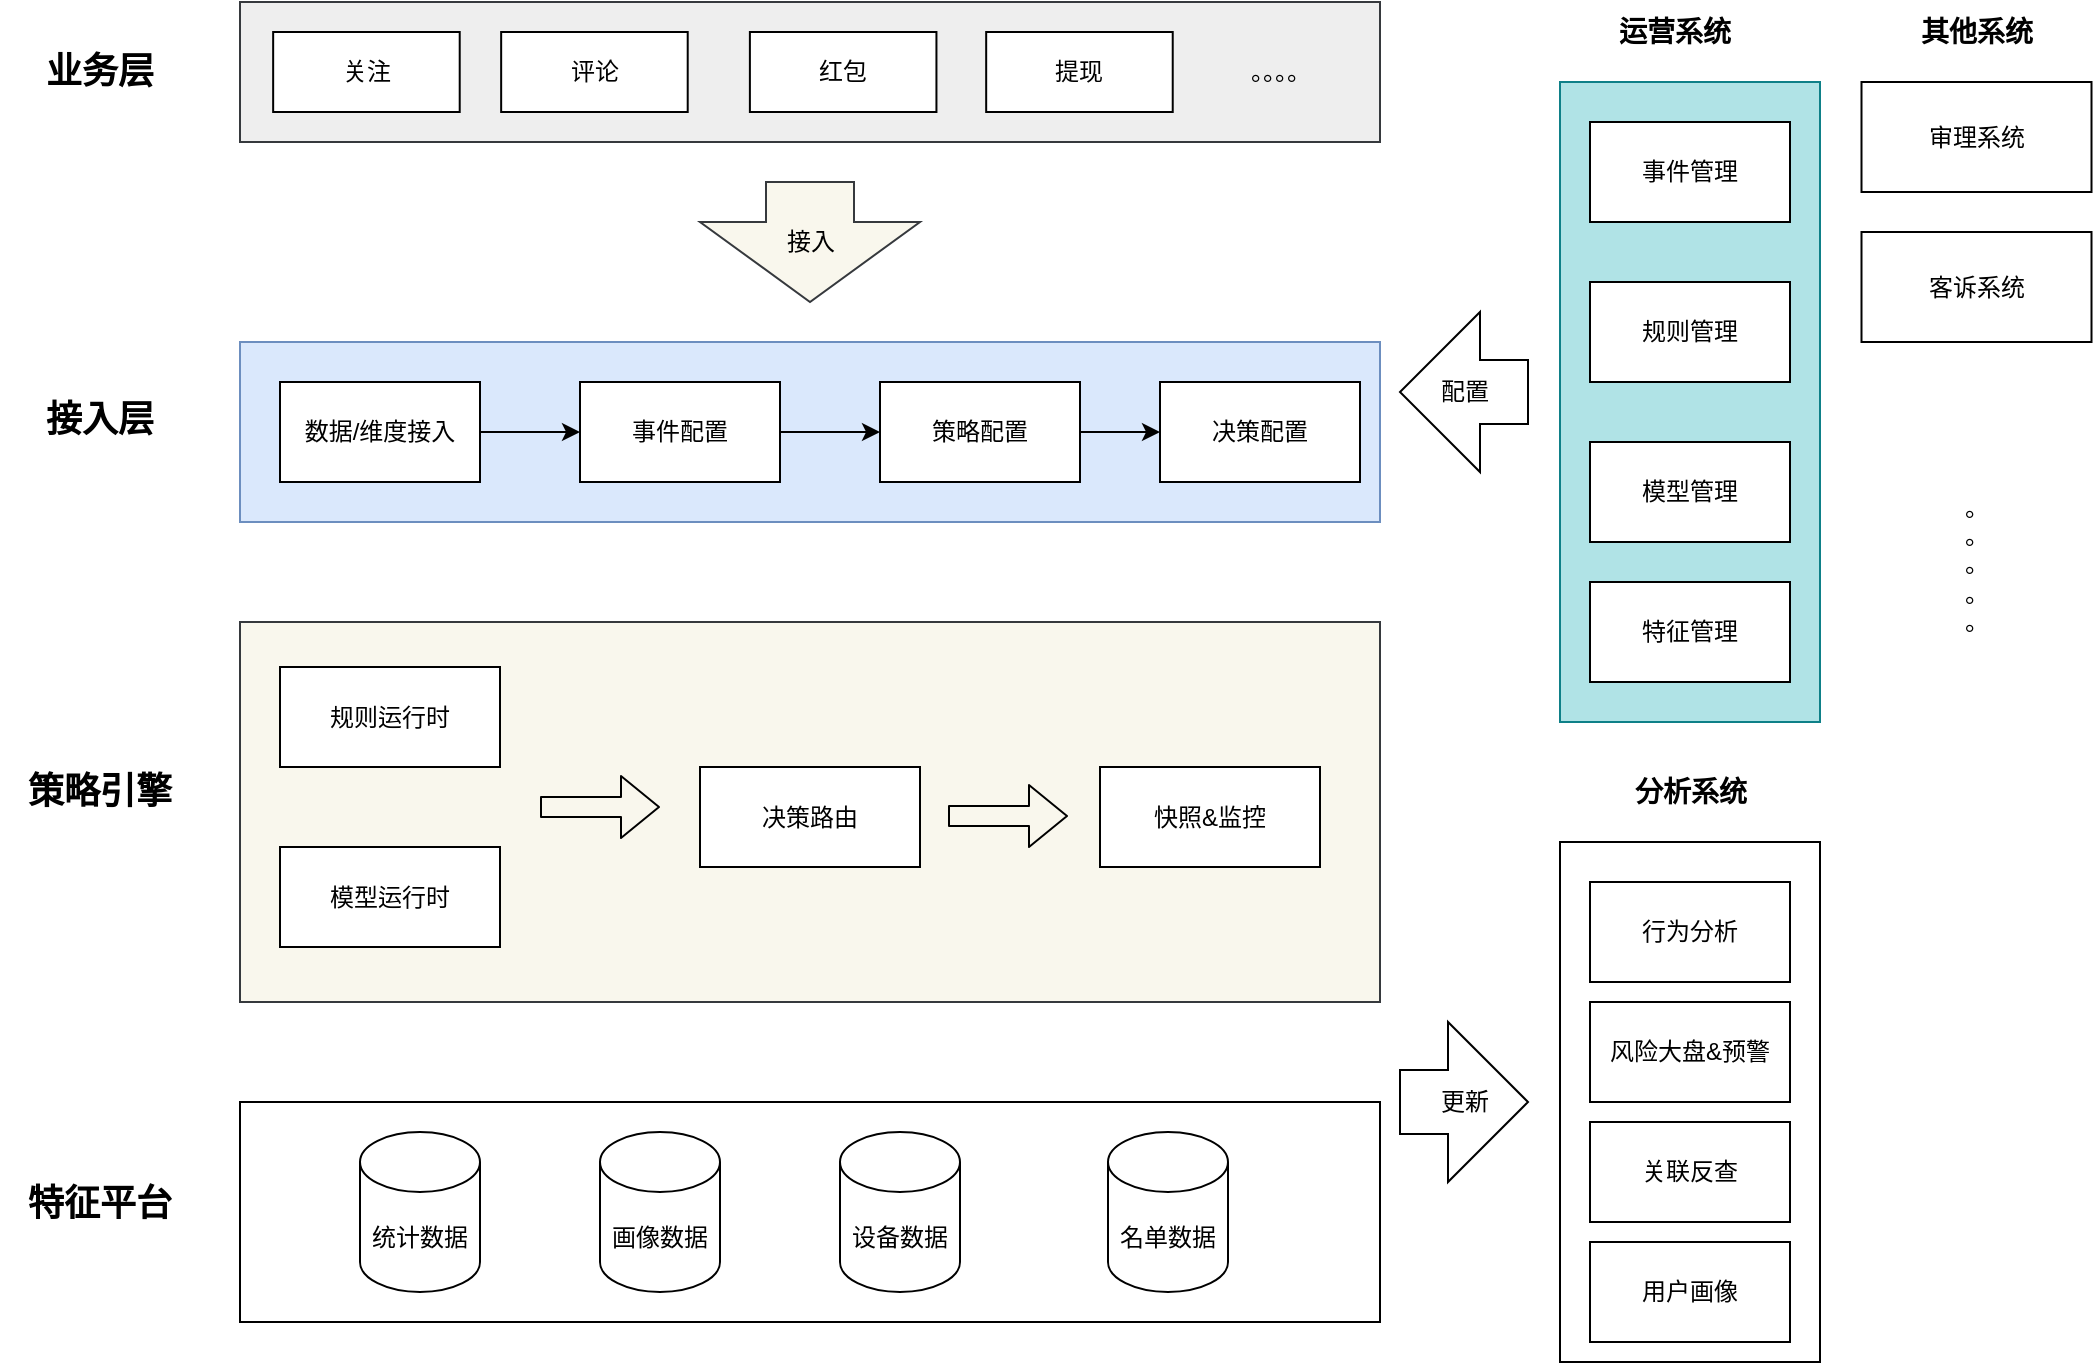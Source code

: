 <mxfile version="14.2.9" type="github">
  <diagram id="CgHuMHWb_MgUtAC-TnG3" name="Page-1">
    <mxGraphModel dx="2084" dy="843" grid="1" gridSize="10" guides="1" tooltips="1" connect="1" arrows="1" fold="1" page="1" pageScale="1" pageWidth="827" pageHeight="1169" math="0" shadow="0">
      <root>
        <mxCell id="0" />
        <mxCell id="1" parent="0" />
        <mxCell id="HVg_R_1ZHr7gGvRmpxuw-1" value="" style="rounded=0;whiteSpace=wrap;html=1;fillColor=#b0e3e6;strokeColor=#0e8088;" vertex="1" parent="1">
          <mxGeometry x="640" y="160" width="130" height="320" as="geometry" />
        </mxCell>
        <mxCell id="HVg_R_1ZHr7gGvRmpxuw-2" value="&lt;b&gt;&lt;font style=&quot;font-size: 14px&quot;&gt;运营系统&lt;/font&gt;&lt;/b&gt;" style="text;html=1;strokeColor=none;fillColor=none;align=center;verticalAlign=middle;whiteSpace=wrap;rounded=0;" vertex="1" parent="1">
          <mxGeometry x="655" y="120" width="85" height="30" as="geometry" />
        </mxCell>
        <mxCell id="HVg_R_1ZHr7gGvRmpxuw-3" value="事件管理" style="rounded=0;whiteSpace=wrap;html=1;" vertex="1" parent="1">
          <mxGeometry x="655" y="180" width="100" height="50" as="geometry" />
        </mxCell>
        <mxCell id="HVg_R_1ZHr7gGvRmpxuw-4" value="规则管理" style="rounded=0;whiteSpace=wrap;html=1;" vertex="1" parent="1">
          <mxGeometry x="655" y="260" width="100" height="50" as="geometry" />
        </mxCell>
        <mxCell id="HVg_R_1ZHr7gGvRmpxuw-5" value="模型管理" style="rounded=0;whiteSpace=wrap;html=1;" vertex="1" parent="1">
          <mxGeometry x="655" y="340" width="100" height="50" as="geometry" />
        </mxCell>
        <mxCell id="HVg_R_1ZHr7gGvRmpxuw-6" value="特征管理" style="rounded=0;whiteSpace=wrap;html=1;" vertex="1" parent="1">
          <mxGeometry x="655" y="410" width="100" height="50" as="geometry" />
        </mxCell>
        <mxCell id="HVg_R_1ZHr7gGvRmpxuw-14" value="&lt;b&gt;&lt;font style=&quot;font-size: 18px&quot;&gt;业务层&lt;/font&gt;&lt;/b&gt;" style="text;html=1;strokeColor=none;fillColor=none;align=center;verticalAlign=middle;whiteSpace=wrap;rounded=0;" vertex="1" parent="1">
          <mxGeometry x="-140" y="136.25" width="100" height="37.5" as="geometry" />
        </mxCell>
        <mxCell id="HVg_R_1ZHr7gGvRmpxuw-16" value="" style="group" vertex="1" connectable="0" parent="1">
          <mxGeometry x="-20" y="120" width="570" height="70" as="geometry" />
        </mxCell>
        <mxCell id="HVg_R_1ZHr7gGvRmpxuw-13" value="" style="group;strokeColor=#36393d;fillColor=#E6E6E6;container=0;" vertex="1" connectable="0" parent="HVg_R_1ZHr7gGvRmpxuw-16">
          <mxGeometry width="570" height="70" as="geometry" />
        </mxCell>
        <mxCell id="HVg_R_1ZHr7gGvRmpxuw-7" value="" style="rounded=0;whiteSpace=wrap;html=1;fillColor=#eeeeee;strokeColor=#36393d;" vertex="1" parent="HVg_R_1ZHr7gGvRmpxuw-16">
          <mxGeometry width="570" height="70" as="geometry" />
        </mxCell>
        <mxCell id="HVg_R_1ZHr7gGvRmpxuw-8" value="关注" style="rounded=0;whiteSpace=wrap;html=1;" vertex="1" parent="HVg_R_1ZHr7gGvRmpxuw-16">
          <mxGeometry x="16.582" y="15" width="93.273" height="40" as="geometry" />
        </mxCell>
        <mxCell id="HVg_R_1ZHr7gGvRmpxuw-9" value="评论" style="rounded=0;whiteSpace=wrap;html=1;" vertex="1" parent="HVg_R_1ZHr7gGvRmpxuw-16">
          <mxGeometry x="130.582" y="15" width="93.273" height="40" as="geometry" />
        </mxCell>
        <mxCell id="HVg_R_1ZHr7gGvRmpxuw-10" value="红包" style="rounded=0;whiteSpace=wrap;html=1;" vertex="1" parent="HVg_R_1ZHr7gGvRmpxuw-16">
          <mxGeometry x="254.945" y="15" width="93.273" height="40" as="geometry" />
        </mxCell>
        <mxCell id="HVg_R_1ZHr7gGvRmpxuw-11" value="提现" style="rounded=0;whiteSpace=wrap;html=1;" vertex="1" parent="HVg_R_1ZHr7gGvRmpxuw-16">
          <mxGeometry x="373.091" y="15" width="93.273" height="40" as="geometry" />
        </mxCell>
        <mxCell id="HVg_R_1ZHr7gGvRmpxuw-12" value="。。。。" style="text;html=1;strokeColor=none;fillColor=none;align=center;verticalAlign=middle;whiteSpace=wrap;rounded=0;" vertex="1" parent="HVg_R_1ZHr7gGvRmpxuw-16">
          <mxGeometry x="500.045" y="25" width="41.455" height="20" as="geometry" />
        </mxCell>
        <mxCell id="HVg_R_1ZHr7gGvRmpxuw-17" value="&lt;b&gt;&lt;font style=&quot;font-size: 18px&quot;&gt;接入层&lt;/font&gt;&lt;/b&gt;" style="text;html=1;strokeColor=none;fillColor=none;align=center;verticalAlign=middle;whiteSpace=wrap;rounded=0;" vertex="1" parent="1">
          <mxGeometry x="-140" y="310" width="100" height="37.5" as="geometry" />
        </mxCell>
        <mxCell id="HVg_R_1ZHr7gGvRmpxuw-25" value="接入" style="html=1;shadow=0;dashed=0;align=center;verticalAlign=middle;shape=mxgraph.arrows2.arrow;dy=0.6;dx=40;direction=south;notch=0;fillColor=#f9f7ed;strokeColor=#36393d;" vertex="1" parent="1">
          <mxGeometry x="210" y="210" width="110" height="60" as="geometry" />
        </mxCell>
        <mxCell id="HVg_R_1ZHr7gGvRmpxuw-31" value="" style="group" vertex="1" connectable="0" parent="1">
          <mxGeometry x="-20" y="290" width="570" height="90" as="geometry" />
        </mxCell>
        <mxCell id="HVg_R_1ZHr7gGvRmpxuw-15" value="" style="rounded=0;whiteSpace=wrap;html=1;fillColor=#dae8fc;strokeColor=#6c8ebf;" vertex="1" parent="HVg_R_1ZHr7gGvRmpxuw-31">
          <mxGeometry width="570" height="90" as="geometry" />
        </mxCell>
        <mxCell id="HVg_R_1ZHr7gGvRmpxuw-18" value="数据/维度接入" style="rounded=0;whiteSpace=wrap;html=1;" vertex="1" parent="HVg_R_1ZHr7gGvRmpxuw-31">
          <mxGeometry x="20" y="20" width="100" height="50" as="geometry" />
        </mxCell>
        <mxCell id="HVg_R_1ZHr7gGvRmpxuw-19" value="事件配置" style="rounded=0;whiteSpace=wrap;html=1;" vertex="1" parent="HVg_R_1ZHr7gGvRmpxuw-31">
          <mxGeometry x="170" y="20" width="100" height="50" as="geometry" />
        </mxCell>
        <mxCell id="HVg_R_1ZHr7gGvRmpxuw-20" value="" style="edgeStyle=orthogonalEdgeStyle;rounded=0;orthogonalLoop=1;jettySize=auto;html=1;" edge="1" parent="HVg_R_1ZHr7gGvRmpxuw-31" source="HVg_R_1ZHr7gGvRmpxuw-18" target="HVg_R_1ZHr7gGvRmpxuw-19">
          <mxGeometry relative="1" as="geometry" />
        </mxCell>
        <mxCell id="HVg_R_1ZHr7gGvRmpxuw-27" value="策略配置" style="rounded=0;whiteSpace=wrap;html=1;" vertex="1" parent="HVg_R_1ZHr7gGvRmpxuw-31">
          <mxGeometry x="320" y="20" width="100" height="50" as="geometry" />
        </mxCell>
        <mxCell id="HVg_R_1ZHr7gGvRmpxuw-28" value="" style="edgeStyle=orthogonalEdgeStyle;rounded=0;orthogonalLoop=1;jettySize=auto;html=1;" edge="1" parent="HVg_R_1ZHr7gGvRmpxuw-31" source="HVg_R_1ZHr7gGvRmpxuw-19" target="HVg_R_1ZHr7gGvRmpxuw-27">
          <mxGeometry relative="1" as="geometry" />
        </mxCell>
        <mxCell id="HVg_R_1ZHr7gGvRmpxuw-29" value="决策配置" style="rounded=0;whiteSpace=wrap;html=1;" vertex="1" parent="HVg_R_1ZHr7gGvRmpxuw-31">
          <mxGeometry x="460" y="20" width="100" height="50" as="geometry" />
        </mxCell>
        <mxCell id="HVg_R_1ZHr7gGvRmpxuw-30" value="" style="edgeStyle=orthogonalEdgeStyle;rounded=0;orthogonalLoop=1;jettySize=auto;html=1;" edge="1" parent="HVg_R_1ZHr7gGvRmpxuw-31" source="HVg_R_1ZHr7gGvRmpxuw-27" target="HVg_R_1ZHr7gGvRmpxuw-29">
          <mxGeometry relative="1" as="geometry" />
        </mxCell>
        <mxCell id="HVg_R_1ZHr7gGvRmpxuw-32" value="&lt;b&gt;&lt;font style=&quot;font-size: 14px&quot;&gt;分析系统&lt;/font&gt;&lt;/b&gt;" style="text;html=1;strokeColor=none;fillColor=none;align=center;verticalAlign=middle;whiteSpace=wrap;rounded=0;" vertex="1" parent="1">
          <mxGeometry x="662.5" y="500" width="85" height="30" as="geometry" />
        </mxCell>
        <mxCell id="HVg_R_1ZHr7gGvRmpxuw-33" value="配置" style="html=1;shadow=0;dashed=0;align=center;verticalAlign=middle;shape=mxgraph.arrows2.arrow;dy=0.6;dx=40;flipH=1;notch=0;fillColor=#ffffff;" vertex="1" parent="1">
          <mxGeometry x="560" y="275" width="64" height="80" as="geometry" />
        </mxCell>
        <mxCell id="HVg_R_1ZHr7gGvRmpxuw-34" value="" style="rounded=0;whiteSpace=wrap;html=1;" vertex="1" parent="1">
          <mxGeometry x="640" y="540" width="130" height="260" as="geometry" />
        </mxCell>
        <mxCell id="HVg_R_1ZHr7gGvRmpxuw-35" value="行为分析" style="rounded=0;whiteSpace=wrap;html=1;" vertex="1" parent="1">
          <mxGeometry x="655" y="560" width="100" height="50" as="geometry" />
        </mxCell>
        <mxCell id="HVg_R_1ZHr7gGvRmpxuw-36" value="风险大盘&amp;amp;预警" style="rounded=0;whiteSpace=wrap;html=1;" vertex="1" parent="1">
          <mxGeometry x="655" y="620" width="100" height="50" as="geometry" />
        </mxCell>
        <mxCell id="HVg_R_1ZHr7gGvRmpxuw-37" value="关联反查" style="rounded=0;whiteSpace=wrap;html=1;" vertex="1" parent="1">
          <mxGeometry x="655" y="680" width="100" height="50" as="geometry" />
        </mxCell>
        <mxCell id="HVg_R_1ZHr7gGvRmpxuw-38" value="用户画像" style="rounded=0;whiteSpace=wrap;html=1;" vertex="1" parent="1">
          <mxGeometry x="655" y="740" width="100" height="50" as="geometry" />
        </mxCell>
        <mxCell id="HVg_R_1ZHr7gGvRmpxuw-40" value="更新" style="html=1;shadow=0;dashed=0;align=center;verticalAlign=middle;shape=mxgraph.arrows2.arrow;dy=0.6;dx=40;notch=0;fillColor=#ffffff;" vertex="1" parent="1">
          <mxGeometry x="560" y="630" width="64" height="80" as="geometry" />
        </mxCell>
        <mxCell id="HVg_R_1ZHr7gGvRmpxuw-41" value="客诉系统" style="rounded=0;whiteSpace=wrap;html=1;" vertex="1" parent="1">
          <mxGeometry x="790.75" y="235" width="115" height="55" as="geometry" />
        </mxCell>
        <mxCell id="HVg_R_1ZHr7gGvRmpxuw-42" value="审理系统" style="rounded=0;whiteSpace=wrap;html=1;" vertex="1" parent="1">
          <mxGeometry x="790.75" y="160" width="115" height="55" as="geometry" />
        </mxCell>
        <mxCell id="HVg_R_1ZHr7gGvRmpxuw-43" value="。&lt;br&gt;。&lt;br&gt;。&lt;br&gt;。&lt;br&gt;。" style="text;html=1;strokeColor=none;fillColor=none;align=center;verticalAlign=middle;whiteSpace=wrap;rounded=0;" vertex="1" parent="1">
          <mxGeometry x="827" y="355" width="42.5" height="92.5" as="geometry" />
        </mxCell>
        <mxCell id="HVg_R_1ZHr7gGvRmpxuw-45" value="&lt;b&gt;&lt;font style=&quot;font-size: 14px&quot;&gt;其他系统&lt;/font&gt;&lt;/b&gt;" style="text;html=1;strokeColor=none;fillColor=none;align=center;verticalAlign=middle;whiteSpace=wrap;rounded=0;" vertex="1" parent="1">
          <mxGeometry x="805.75" y="120" width="85" height="30" as="geometry" />
        </mxCell>
        <mxCell id="HVg_R_1ZHr7gGvRmpxuw-47" value="" style="rounded=0;whiteSpace=wrap;html=1;fillColor=#ffffff;" vertex="1" parent="1">
          <mxGeometry x="-20" y="670" width="570" height="110" as="geometry" />
        </mxCell>
        <mxCell id="HVg_R_1ZHr7gGvRmpxuw-49" value="&lt;b&gt;&lt;font style=&quot;font-size: 18px&quot;&gt;策略引擎&lt;/font&gt;&lt;/b&gt;" style="text;html=1;strokeColor=none;fillColor=none;align=center;verticalAlign=middle;whiteSpace=wrap;rounded=0;" vertex="1" parent="1">
          <mxGeometry x="-140" y="496.25" width="100" height="37.5" as="geometry" />
        </mxCell>
        <mxCell id="HVg_R_1ZHr7gGvRmpxuw-50" value="&lt;b&gt;&lt;font style=&quot;font-size: 18px&quot;&gt;特征平台&lt;/font&gt;&lt;/b&gt;" style="text;html=1;strokeColor=none;fillColor=none;align=center;verticalAlign=middle;whiteSpace=wrap;rounded=0;" vertex="1" parent="1">
          <mxGeometry x="-140" y="702.5" width="100" height="37.5" as="geometry" />
        </mxCell>
        <mxCell id="HVg_R_1ZHr7gGvRmpxuw-62" value="" style="group" vertex="1" connectable="0" parent="1">
          <mxGeometry x="-20" y="430" width="570" height="190" as="geometry" />
        </mxCell>
        <mxCell id="HVg_R_1ZHr7gGvRmpxuw-46" value="" style="rounded=0;whiteSpace=wrap;html=1;fillColor=#f9f7ed;strokeColor=#36393d;" vertex="1" parent="HVg_R_1ZHr7gGvRmpxuw-62">
          <mxGeometry width="570" height="190" as="geometry" />
        </mxCell>
        <mxCell id="HVg_R_1ZHr7gGvRmpxuw-51" value="规则运行时" style="rounded=0;whiteSpace=wrap;html=1;fillColor=#ffffff;" vertex="1" parent="HVg_R_1ZHr7gGvRmpxuw-62">
          <mxGeometry x="20" y="22.5" width="110" height="50" as="geometry" />
        </mxCell>
        <mxCell id="HVg_R_1ZHr7gGvRmpxuw-52" value="模型运行时" style="rounded=0;whiteSpace=wrap;html=1;fillColor=#ffffff;" vertex="1" parent="HVg_R_1ZHr7gGvRmpxuw-62">
          <mxGeometry x="20" y="112.5" width="110" height="50" as="geometry" />
        </mxCell>
        <mxCell id="HVg_R_1ZHr7gGvRmpxuw-53" value="决策路由" style="rounded=0;whiteSpace=wrap;html=1;fillColor=#ffffff;" vertex="1" parent="HVg_R_1ZHr7gGvRmpxuw-62">
          <mxGeometry x="230" y="72.5" width="110" height="50" as="geometry" />
        </mxCell>
        <mxCell id="HVg_R_1ZHr7gGvRmpxuw-54" value="快照&amp;amp;监控" style="rounded=0;whiteSpace=wrap;html=1;fillColor=#ffffff;" vertex="1" parent="HVg_R_1ZHr7gGvRmpxuw-62">
          <mxGeometry x="430" y="72.5" width="110" height="50" as="geometry" />
        </mxCell>
        <mxCell id="HVg_R_1ZHr7gGvRmpxuw-60" value="" style="shape=flexArrow;endArrow=classic;html=1;" edge="1" parent="HVg_R_1ZHr7gGvRmpxuw-62">
          <mxGeometry width="50" height="50" relative="1" as="geometry">
            <mxPoint x="150" y="92.5" as="sourcePoint" />
            <mxPoint x="210" y="92.5" as="targetPoint" />
          </mxGeometry>
        </mxCell>
        <mxCell id="HVg_R_1ZHr7gGvRmpxuw-61" value="" style="shape=flexArrow;endArrow=classic;html=1;" edge="1" parent="HVg_R_1ZHr7gGvRmpxuw-62">
          <mxGeometry width="50" height="50" relative="1" as="geometry">
            <mxPoint x="354" y="97" as="sourcePoint" />
            <mxPoint x="414" y="97" as="targetPoint" />
          </mxGeometry>
        </mxCell>
        <mxCell id="HVg_R_1ZHr7gGvRmpxuw-63" value="统计数据" style="shape=cylinder3;whiteSpace=wrap;html=1;boundedLbl=1;backgroundOutline=1;size=15;fillColor=#ffffff;" vertex="1" parent="1">
          <mxGeometry x="40" y="685" width="60" height="80" as="geometry" />
        </mxCell>
        <mxCell id="HVg_R_1ZHr7gGvRmpxuw-64" value="画像数据" style="shape=cylinder3;whiteSpace=wrap;html=1;boundedLbl=1;backgroundOutline=1;size=15;fillColor=#ffffff;" vertex="1" parent="1">
          <mxGeometry x="160" y="685" width="60" height="80" as="geometry" />
        </mxCell>
        <mxCell id="HVg_R_1ZHr7gGvRmpxuw-65" value="设备数据" style="shape=cylinder3;whiteSpace=wrap;html=1;boundedLbl=1;backgroundOutline=1;size=15;fillColor=#ffffff;" vertex="1" parent="1">
          <mxGeometry x="280" y="685" width="60" height="80" as="geometry" />
        </mxCell>
        <mxCell id="HVg_R_1ZHr7gGvRmpxuw-66" value="名单数据" style="shape=cylinder3;whiteSpace=wrap;html=1;boundedLbl=1;backgroundOutline=1;size=15;fillColor=#ffffff;" vertex="1" parent="1">
          <mxGeometry x="414" y="685" width="60" height="80" as="geometry" />
        </mxCell>
      </root>
    </mxGraphModel>
  </diagram>
</mxfile>
